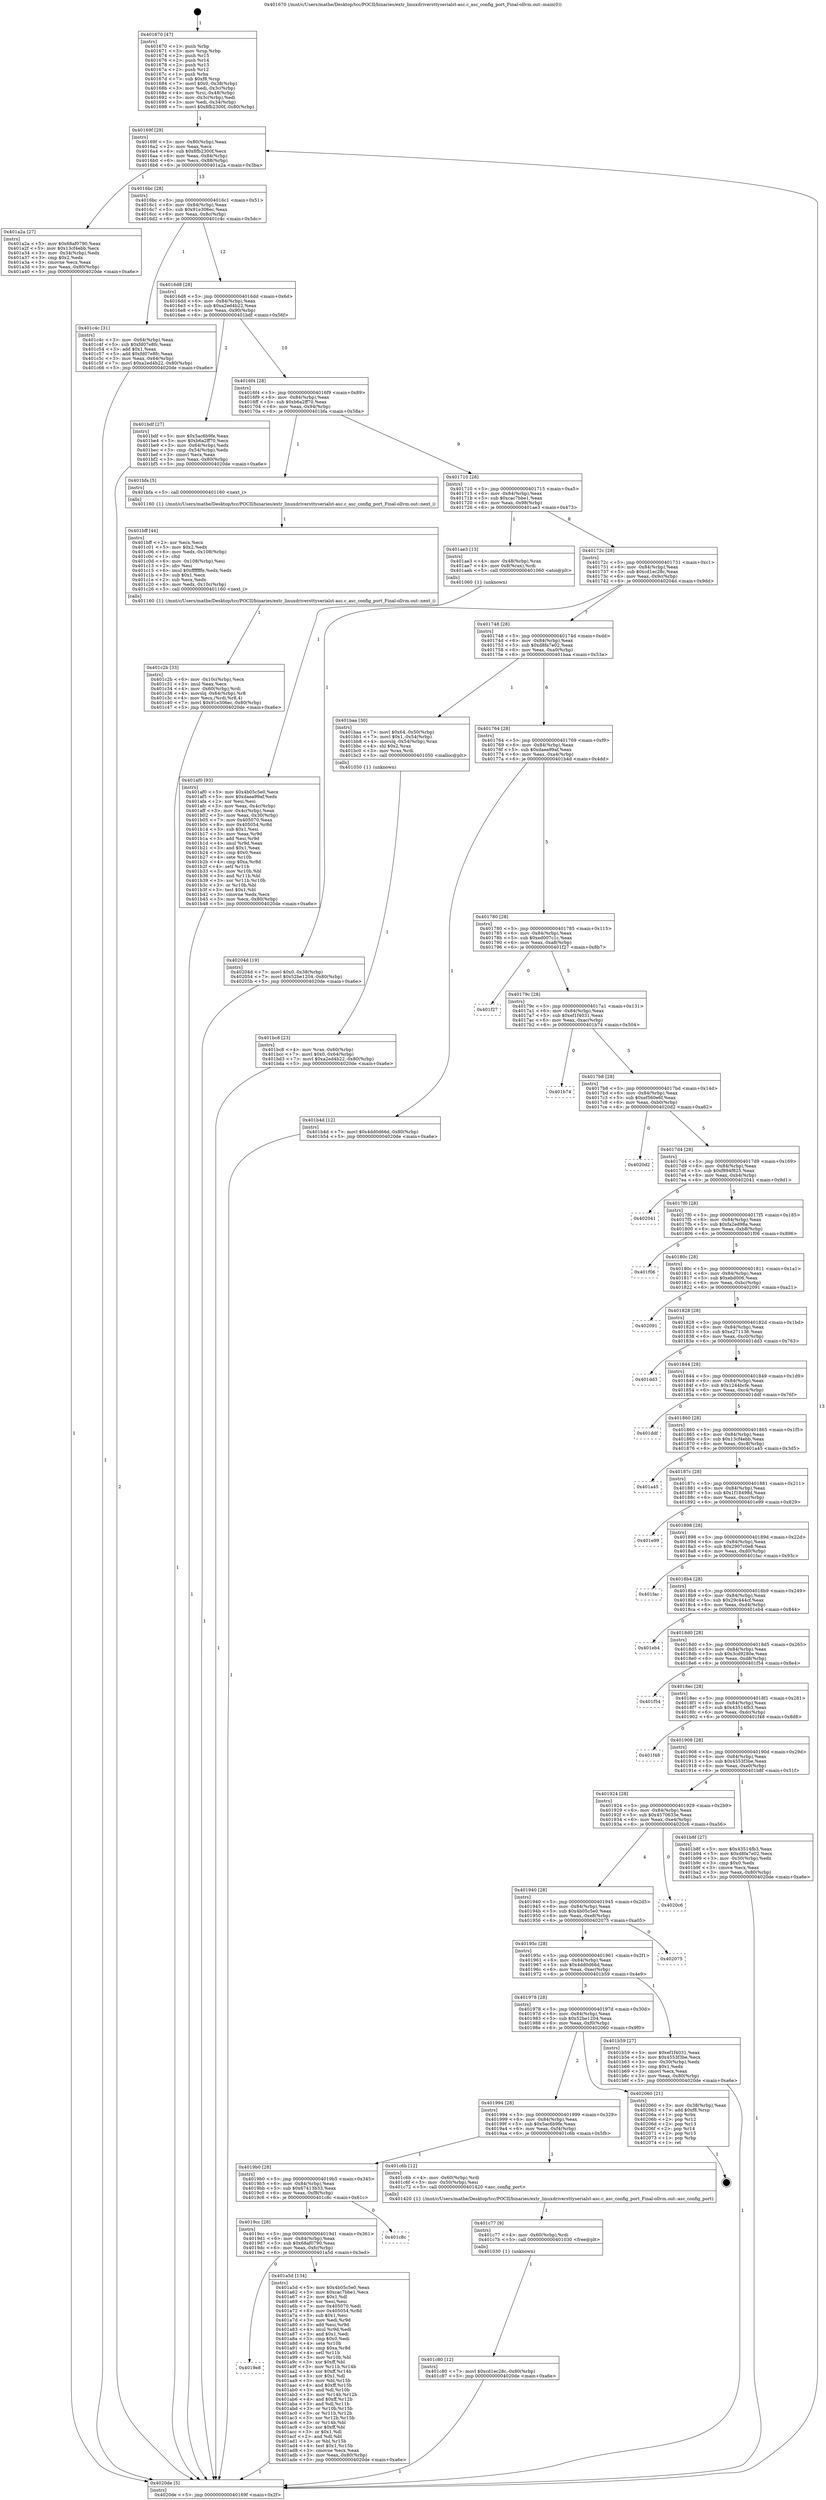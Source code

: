 digraph "0x401670" {
  label = "0x401670 (/mnt/c/Users/mathe/Desktop/tcc/POCII/binaries/extr_linuxdriversttyserialst-asc.c_asc_config_port_Final-ollvm.out::main(0))"
  labelloc = "t"
  node[shape=record]

  Entry [label="",width=0.3,height=0.3,shape=circle,fillcolor=black,style=filled]
  "0x40169f" [label="{
     0x40169f [29]\l
     | [instrs]\l
     &nbsp;&nbsp;0x40169f \<+3\>: mov -0x80(%rbp),%eax\l
     &nbsp;&nbsp;0x4016a2 \<+2\>: mov %eax,%ecx\l
     &nbsp;&nbsp;0x4016a4 \<+6\>: sub $0x8fb2300f,%ecx\l
     &nbsp;&nbsp;0x4016aa \<+6\>: mov %eax,-0x84(%rbp)\l
     &nbsp;&nbsp;0x4016b0 \<+6\>: mov %ecx,-0x88(%rbp)\l
     &nbsp;&nbsp;0x4016b6 \<+6\>: je 0000000000401a2a \<main+0x3ba\>\l
  }"]
  "0x401a2a" [label="{
     0x401a2a [27]\l
     | [instrs]\l
     &nbsp;&nbsp;0x401a2a \<+5\>: mov $0x68af0790,%eax\l
     &nbsp;&nbsp;0x401a2f \<+5\>: mov $0x13cf4ebb,%ecx\l
     &nbsp;&nbsp;0x401a34 \<+3\>: mov -0x34(%rbp),%edx\l
     &nbsp;&nbsp;0x401a37 \<+3\>: cmp $0x2,%edx\l
     &nbsp;&nbsp;0x401a3a \<+3\>: cmovne %ecx,%eax\l
     &nbsp;&nbsp;0x401a3d \<+3\>: mov %eax,-0x80(%rbp)\l
     &nbsp;&nbsp;0x401a40 \<+5\>: jmp 00000000004020de \<main+0xa6e\>\l
  }"]
  "0x4016bc" [label="{
     0x4016bc [28]\l
     | [instrs]\l
     &nbsp;&nbsp;0x4016bc \<+5\>: jmp 00000000004016c1 \<main+0x51\>\l
     &nbsp;&nbsp;0x4016c1 \<+6\>: mov -0x84(%rbp),%eax\l
     &nbsp;&nbsp;0x4016c7 \<+5\>: sub $0x91e306ec,%eax\l
     &nbsp;&nbsp;0x4016cc \<+6\>: mov %eax,-0x8c(%rbp)\l
     &nbsp;&nbsp;0x4016d2 \<+6\>: je 0000000000401c4c \<main+0x5dc\>\l
  }"]
  "0x4020de" [label="{
     0x4020de [5]\l
     | [instrs]\l
     &nbsp;&nbsp;0x4020de \<+5\>: jmp 000000000040169f \<main+0x2f\>\l
  }"]
  "0x401670" [label="{
     0x401670 [47]\l
     | [instrs]\l
     &nbsp;&nbsp;0x401670 \<+1\>: push %rbp\l
     &nbsp;&nbsp;0x401671 \<+3\>: mov %rsp,%rbp\l
     &nbsp;&nbsp;0x401674 \<+2\>: push %r15\l
     &nbsp;&nbsp;0x401676 \<+2\>: push %r14\l
     &nbsp;&nbsp;0x401678 \<+2\>: push %r13\l
     &nbsp;&nbsp;0x40167a \<+2\>: push %r12\l
     &nbsp;&nbsp;0x40167c \<+1\>: push %rbx\l
     &nbsp;&nbsp;0x40167d \<+7\>: sub $0xf8,%rsp\l
     &nbsp;&nbsp;0x401684 \<+7\>: movl $0x0,-0x38(%rbp)\l
     &nbsp;&nbsp;0x40168b \<+3\>: mov %edi,-0x3c(%rbp)\l
     &nbsp;&nbsp;0x40168e \<+4\>: mov %rsi,-0x48(%rbp)\l
     &nbsp;&nbsp;0x401692 \<+3\>: mov -0x3c(%rbp),%edi\l
     &nbsp;&nbsp;0x401695 \<+3\>: mov %edi,-0x34(%rbp)\l
     &nbsp;&nbsp;0x401698 \<+7\>: movl $0x8fb2300f,-0x80(%rbp)\l
  }"]
  Exit [label="",width=0.3,height=0.3,shape=circle,fillcolor=black,style=filled,peripheries=2]
  "0x401c4c" [label="{
     0x401c4c [31]\l
     | [instrs]\l
     &nbsp;&nbsp;0x401c4c \<+3\>: mov -0x64(%rbp),%eax\l
     &nbsp;&nbsp;0x401c4f \<+5\>: sub $0xfd07e8fc,%eax\l
     &nbsp;&nbsp;0x401c54 \<+3\>: add $0x1,%eax\l
     &nbsp;&nbsp;0x401c57 \<+5\>: add $0xfd07e8fc,%eax\l
     &nbsp;&nbsp;0x401c5c \<+3\>: mov %eax,-0x64(%rbp)\l
     &nbsp;&nbsp;0x401c5f \<+7\>: movl $0xa2ed4b22,-0x80(%rbp)\l
     &nbsp;&nbsp;0x401c66 \<+5\>: jmp 00000000004020de \<main+0xa6e\>\l
  }"]
  "0x4016d8" [label="{
     0x4016d8 [28]\l
     | [instrs]\l
     &nbsp;&nbsp;0x4016d8 \<+5\>: jmp 00000000004016dd \<main+0x6d\>\l
     &nbsp;&nbsp;0x4016dd \<+6\>: mov -0x84(%rbp),%eax\l
     &nbsp;&nbsp;0x4016e3 \<+5\>: sub $0xa2ed4b22,%eax\l
     &nbsp;&nbsp;0x4016e8 \<+6\>: mov %eax,-0x90(%rbp)\l
     &nbsp;&nbsp;0x4016ee \<+6\>: je 0000000000401bdf \<main+0x56f\>\l
  }"]
  "0x401c80" [label="{
     0x401c80 [12]\l
     | [instrs]\l
     &nbsp;&nbsp;0x401c80 \<+7\>: movl $0xcd1ec28c,-0x80(%rbp)\l
     &nbsp;&nbsp;0x401c87 \<+5\>: jmp 00000000004020de \<main+0xa6e\>\l
  }"]
  "0x401bdf" [label="{
     0x401bdf [27]\l
     | [instrs]\l
     &nbsp;&nbsp;0x401bdf \<+5\>: mov $0x5ac6b9fe,%eax\l
     &nbsp;&nbsp;0x401be4 \<+5\>: mov $0xb6a2ff70,%ecx\l
     &nbsp;&nbsp;0x401be9 \<+3\>: mov -0x64(%rbp),%edx\l
     &nbsp;&nbsp;0x401bec \<+3\>: cmp -0x54(%rbp),%edx\l
     &nbsp;&nbsp;0x401bef \<+3\>: cmovl %ecx,%eax\l
     &nbsp;&nbsp;0x401bf2 \<+3\>: mov %eax,-0x80(%rbp)\l
     &nbsp;&nbsp;0x401bf5 \<+5\>: jmp 00000000004020de \<main+0xa6e\>\l
  }"]
  "0x4016f4" [label="{
     0x4016f4 [28]\l
     | [instrs]\l
     &nbsp;&nbsp;0x4016f4 \<+5\>: jmp 00000000004016f9 \<main+0x89\>\l
     &nbsp;&nbsp;0x4016f9 \<+6\>: mov -0x84(%rbp),%eax\l
     &nbsp;&nbsp;0x4016ff \<+5\>: sub $0xb6a2ff70,%eax\l
     &nbsp;&nbsp;0x401704 \<+6\>: mov %eax,-0x94(%rbp)\l
     &nbsp;&nbsp;0x40170a \<+6\>: je 0000000000401bfa \<main+0x58a\>\l
  }"]
  "0x401c77" [label="{
     0x401c77 [9]\l
     | [instrs]\l
     &nbsp;&nbsp;0x401c77 \<+4\>: mov -0x60(%rbp),%rdi\l
     &nbsp;&nbsp;0x401c7b \<+5\>: call 0000000000401030 \<free@plt\>\l
     | [calls]\l
     &nbsp;&nbsp;0x401030 \{1\} (unknown)\l
  }"]
  "0x401bfa" [label="{
     0x401bfa [5]\l
     | [instrs]\l
     &nbsp;&nbsp;0x401bfa \<+5\>: call 0000000000401160 \<next_i\>\l
     | [calls]\l
     &nbsp;&nbsp;0x401160 \{1\} (/mnt/c/Users/mathe/Desktop/tcc/POCII/binaries/extr_linuxdriversttyserialst-asc.c_asc_config_port_Final-ollvm.out::next_i)\l
  }"]
  "0x401710" [label="{
     0x401710 [28]\l
     | [instrs]\l
     &nbsp;&nbsp;0x401710 \<+5\>: jmp 0000000000401715 \<main+0xa5\>\l
     &nbsp;&nbsp;0x401715 \<+6\>: mov -0x84(%rbp),%eax\l
     &nbsp;&nbsp;0x40171b \<+5\>: sub $0xcac7bbe1,%eax\l
     &nbsp;&nbsp;0x401720 \<+6\>: mov %eax,-0x98(%rbp)\l
     &nbsp;&nbsp;0x401726 \<+6\>: je 0000000000401ae3 \<main+0x473\>\l
  }"]
  "0x401c2b" [label="{
     0x401c2b [33]\l
     | [instrs]\l
     &nbsp;&nbsp;0x401c2b \<+6\>: mov -0x10c(%rbp),%ecx\l
     &nbsp;&nbsp;0x401c31 \<+3\>: imul %eax,%ecx\l
     &nbsp;&nbsp;0x401c34 \<+4\>: mov -0x60(%rbp),%rdi\l
     &nbsp;&nbsp;0x401c38 \<+4\>: movslq -0x64(%rbp),%r8\l
     &nbsp;&nbsp;0x401c3c \<+4\>: mov %ecx,(%rdi,%r8,4)\l
     &nbsp;&nbsp;0x401c40 \<+7\>: movl $0x91e306ec,-0x80(%rbp)\l
     &nbsp;&nbsp;0x401c47 \<+5\>: jmp 00000000004020de \<main+0xa6e\>\l
  }"]
  "0x401ae3" [label="{
     0x401ae3 [13]\l
     | [instrs]\l
     &nbsp;&nbsp;0x401ae3 \<+4\>: mov -0x48(%rbp),%rax\l
     &nbsp;&nbsp;0x401ae7 \<+4\>: mov 0x8(%rax),%rdi\l
     &nbsp;&nbsp;0x401aeb \<+5\>: call 0000000000401060 \<atoi@plt\>\l
     | [calls]\l
     &nbsp;&nbsp;0x401060 \{1\} (unknown)\l
  }"]
  "0x40172c" [label="{
     0x40172c [28]\l
     | [instrs]\l
     &nbsp;&nbsp;0x40172c \<+5\>: jmp 0000000000401731 \<main+0xc1\>\l
     &nbsp;&nbsp;0x401731 \<+6\>: mov -0x84(%rbp),%eax\l
     &nbsp;&nbsp;0x401737 \<+5\>: sub $0xcd1ec28c,%eax\l
     &nbsp;&nbsp;0x40173c \<+6\>: mov %eax,-0x9c(%rbp)\l
     &nbsp;&nbsp;0x401742 \<+6\>: je 000000000040204d \<main+0x9dd\>\l
  }"]
  "0x401bff" [label="{
     0x401bff [44]\l
     | [instrs]\l
     &nbsp;&nbsp;0x401bff \<+2\>: xor %ecx,%ecx\l
     &nbsp;&nbsp;0x401c01 \<+5\>: mov $0x2,%edx\l
     &nbsp;&nbsp;0x401c06 \<+6\>: mov %edx,-0x108(%rbp)\l
     &nbsp;&nbsp;0x401c0c \<+1\>: cltd\l
     &nbsp;&nbsp;0x401c0d \<+6\>: mov -0x108(%rbp),%esi\l
     &nbsp;&nbsp;0x401c13 \<+2\>: idiv %esi\l
     &nbsp;&nbsp;0x401c15 \<+6\>: imul $0xfffffffe,%edx,%edx\l
     &nbsp;&nbsp;0x401c1b \<+3\>: sub $0x1,%ecx\l
     &nbsp;&nbsp;0x401c1e \<+2\>: sub %ecx,%edx\l
     &nbsp;&nbsp;0x401c20 \<+6\>: mov %edx,-0x10c(%rbp)\l
     &nbsp;&nbsp;0x401c26 \<+5\>: call 0000000000401160 \<next_i\>\l
     | [calls]\l
     &nbsp;&nbsp;0x401160 \{1\} (/mnt/c/Users/mathe/Desktop/tcc/POCII/binaries/extr_linuxdriversttyserialst-asc.c_asc_config_port_Final-ollvm.out::next_i)\l
  }"]
  "0x40204d" [label="{
     0x40204d [19]\l
     | [instrs]\l
     &nbsp;&nbsp;0x40204d \<+7\>: movl $0x0,-0x38(%rbp)\l
     &nbsp;&nbsp;0x402054 \<+7\>: movl $0x52be1204,-0x80(%rbp)\l
     &nbsp;&nbsp;0x40205b \<+5\>: jmp 00000000004020de \<main+0xa6e\>\l
  }"]
  "0x401748" [label="{
     0x401748 [28]\l
     | [instrs]\l
     &nbsp;&nbsp;0x401748 \<+5\>: jmp 000000000040174d \<main+0xdd\>\l
     &nbsp;&nbsp;0x40174d \<+6\>: mov -0x84(%rbp),%eax\l
     &nbsp;&nbsp;0x401753 \<+5\>: sub $0xd8fa7e02,%eax\l
     &nbsp;&nbsp;0x401758 \<+6\>: mov %eax,-0xa0(%rbp)\l
     &nbsp;&nbsp;0x40175e \<+6\>: je 0000000000401baa \<main+0x53a\>\l
  }"]
  "0x401bc8" [label="{
     0x401bc8 [23]\l
     | [instrs]\l
     &nbsp;&nbsp;0x401bc8 \<+4\>: mov %rax,-0x60(%rbp)\l
     &nbsp;&nbsp;0x401bcc \<+7\>: movl $0x0,-0x64(%rbp)\l
     &nbsp;&nbsp;0x401bd3 \<+7\>: movl $0xa2ed4b22,-0x80(%rbp)\l
     &nbsp;&nbsp;0x401bda \<+5\>: jmp 00000000004020de \<main+0xa6e\>\l
  }"]
  "0x401baa" [label="{
     0x401baa [30]\l
     | [instrs]\l
     &nbsp;&nbsp;0x401baa \<+7\>: movl $0x64,-0x50(%rbp)\l
     &nbsp;&nbsp;0x401bb1 \<+7\>: movl $0x1,-0x54(%rbp)\l
     &nbsp;&nbsp;0x401bb8 \<+4\>: movslq -0x54(%rbp),%rax\l
     &nbsp;&nbsp;0x401bbc \<+4\>: shl $0x2,%rax\l
     &nbsp;&nbsp;0x401bc0 \<+3\>: mov %rax,%rdi\l
     &nbsp;&nbsp;0x401bc3 \<+5\>: call 0000000000401050 \<malloc@plt\>\l
     | [calls]\l
     &nbsp;&nbsp;0x401050 \{1\} (unknown)\l
  }"]
  "0x401764" [label="{
     0x401764 [28]\l
     | [instrs]\l
     &nbsp;&nbsp;0x401764 \<+5\>: jmp 0000000000401769 \<main+0xf9\>\l
     &nbsp;&nbsp;0x401769 \<+6\>: mov -0x84(%rbp),%eax\l
     &nbsp;&nbsp;0x40176f \<+5\>: sub $0xdaea99af,%eax\l
     &nbsp;&nbsp;0x401774 \<+6\>: mov %eax,-0xa4(%rbp)\l
     &nbsp;&nbsp;0x40177a \<+6\>: je 0000000000401b4d \<main+0x4dd\>\l
  }"]
  "0x401af0" [label="{
     0x401af0 [93]\l
     | [instrs]\l
     &nbsp;&nbsp;0x401af0 \<+5\>: mov $0x4b05c5e0,%ecx\l
     &nbsp;&nbsp;0x401af5 \<+5\>: mov $0xdaea99af,%edx\l
     &nbsp;&nbsp;0x401afa \<+2\>: xor %esi,%esi\l
     &nbsp;&nbsp;0x401afc \<+3\>: mov %eax,-0x4c(%rbp)\l
     &nbsp;&nbsp;0x401aff \<+3\>: mov -0x4c(%rbp),%eax\l
     &nbsp;&nbsp;0x401b02 \<+3\>: mov %eax,-0x30(%rbp)\l
     &nbsp;&nbsp;0x401b05 \<+7\>: mov 0x405070,%eax\l
     &nbsp;&nbsp;0x401b0c \<+8\>: mov 0x405054,%r8d\l
     &nbsp;&nbsp;0x401b14 \<+3\>: sub $0x1,%esi\l
     &nbsp;&nbsp;0x401b17 \<+3\>: mov %eax,%r9d\l
     &nbsp;&nbsp;0x401b1a \<+3\>: add %esi,%r9d\l
     &nbsp;&nbsp;0x401b1d \<+4\>: imul %r9d,%eax\l
     &nbsp;&nbsp;0x401b21 \<+3\>: and $0x1,%eax\l
     &nbsp;&nbsp;0x401b24 \<+3\>: cmp $0x0,%eax\l
     &nbsp;&nbsp;0x401b27 \<+4\>: sete %r10b\l
     &nbsp;&nbsp;0x401b2b \<+4\>: cmp $0xa,%r8d\l
     &nbsp;&nbsp;0x401b2f \<+4\>: setl %r11b\l
     &nbsp;&nbsp;0x401b33 \<+3\>: mov %r10b,%bl\l
     &nbsp;&nbsp;0x401b36 \<+3\>: and %r11b,%bl\l
     &nbsp;&nbsp;0x401b39 \<+3\>: xor %r11b,%r10b\l
     &nbsp;&nbsp;0x401b3c \<+3\>: or %r10b,%bl\l
     &nbsp;&nbsp;0x401b3f \<+3\>: test $0x1,%bl\l
     &nbsp;&nbsp;0x401b42 \<+3\>: cmovne %edx,%ecx\l
     &nbsp;&nbsp;0x401b45 \<+3\>: mov %ecx,-0x80(%rbp)\l
     &nbsp;&nbsp;0x401b48 \<+5\>: jmp 00000000004020de \<main+0xa6e\>\l
  }"]
  "0x401b4d" [label="{
     0x401b4d [12]\l
     | [instrs]\l
     &nbsp;&nbsp;0x401b4d \<+7\>: movl $0x4dd0d66d,-0x80(%rbp)\l
     &nbsp;&nbsp;0x401b54 \<+5\>: jmp 00000000004020de \<main+0xa6e\>\l
  }"]
  "0x401780" [label="{
     0x401780 [28]\l
     | [instrs]\l
     &nbsp;&nbsp;0x401780 \<+5\>: jmp 0000000000401785 \<main+0x115\>\l
     &nbsp;&nbsp;0x401785 \<+6\>: mov -0x84(%rbp),%eax\l
     &nbsp;&nbsp;0x40178b \<+5\>: sub $0xed007c1c,%eax\l
     &nbsp;&nbsp;0x401790 \<+6\>: mov %eax,-0xa8(%rbp)\l
     &nbsp;&nbsp;0x401796 \<+6\>: je 0000000000401f27 \<main+0x8b7\>\l
  }"]
  "0x4019e8" [label="{
     0x4019e8\l
  }", style=dashed]
  "0x401f27" [label="{
     0x401f27\l
  }", style=dashed]
  "0x40179c" [label="{
     0x40179c [28]\l
     | [instrs]\l
     &nbsp;&nbsp;0x40179c \<+5\>: jmp 00000000004017a1 \<main+0x131\>\l
     &nbsp;&nbsp;0x4017a1 \<+6\>: mov -0x84(%rbp),%eax\l
     &nbsp;&nbsp;0x4017a7 \<+5\>: sub $0xef1f4031,%eax\l
     &nbsp;&nbsp;0x4017ac \<+6\>: mov %eax,-0xac(%rbp)\l
     &nbsp;&nbsp;0x4017b2 \<+6\>: je 0000000000401b74 \<main+0x504\>\l
  }"]
  "0x401a5d" [label="{
     0x401a5d [134]\l
     | [instrs]\l
     &nbsp;&nbsp;0x401a5d \<+5\>: mov $0x4b05c5e0,%eax\l
     &nbsp;&nbsp;0x401a62 \<+5\>: mov $0xcac7bbe1,%ecx\l
     &nbsp;&nbsp;0x401a67 \<+2\>: mov $0x1,%dl\l
     &nbsp;&nbsp;0x401a69 \<+2\>: xor %esi,%esi\l
     &nbsp;&nbsp;0x401a6b \<+7\>: mov 0x405070,%edi\l
     &nbsp;&nbsp;0x401a72 \<+8\>: mov 0x405054,%r8d\l
     &nbsp;&nbsp;0x401a7a \<+3\>: sub $0x1,%esi\l
     &nbsp;&nbsp;0x401a7d \<+3\>: mov %edi,%r9d\l
     &nbsp;&nbsp;0x401a80 \<+3\>: add %esi,%r9d\l
     &nbsp;&nbsp;0x401a83 \<+4\>: imul %r9d,%edi\l
     &nbsp;&nbsp;0x401a87 \<+3\>: and $0x1,%edi\l
     &nbsp;&nbsp;0x401a8a \<+3\>: cmp $0x0,%edi\l
     &nbsp;&nbsp;0x401a8d \<+4\>: sete %r10b\l
     &nbsp;&nbsp;0x401a91 \<+4\>: cmp $0xa,%r8d\l
     &nbsp;&nbsp;0x401a95 \<+4\>: setl %r11b\l
     &nbsp;&nbsp;0x401a99 \<+3\>: mov %r10b,%bl\l
     &nbsp;&nbsp;0x401a9c \<+3\>: xor $0xff,%bl\l
     &nbsp;&nbsp;0x401a9f \<+3\>: mov %r11b,%r14b\l
     &nbsp;&nbsp;0x401aa2 \<+4\>: xor $0xff,%r14b\l
     &nbsp;&nbsp;0x401aa6 \<+3\>: xor $0x1,%dl\l
     &nbsp;&nbsp;0x401aa9 \<+3\>: mov %bl,%r15b\l
     &nbsp;&nbsp;0x401aac \<+4\>: and $0xff,%r15b\l
     &nbsp;&nbsp;0x401ab0 \<+3\>: and %dl,%r10b\l
     &nbsp;&nbsp;0x401ab3 \<+3\>: mov %r14b,%r12b\l
     &nbsp;&nbsp;0x401ab6 \<+4\>: and $0xff,%r12b\l
     &nbsp;&nbsp;0x401aba \<+3\>: and %dl,%r11b\l
     &nbsp;&nbsp;0x401abd \<+3\>: or %r10b,%r15b\l
     &nbsp;&nbsp;0x401ac0 \<+3\>: or %r11b,%r12b\l
     &nbsp;&nbsp;0x401ac3 \<+3\>: xor %r12b,%r15b\l
     &nbsp;&nbsp;0x401ac6 \<+3\>: or %r14b,%bl\l
     &nbsp;&nbsp;0x401ac9 \<+3\>: xor $0xff,%bl\l
     &nbsp;&nbsp;0x401acc \<+3\>: or $0x1,%dl\l
     &nbsp;&nbsp;0x401acf \<+2\>: and %dl,%bl\l
     &nbsp;&nbsp;0x401ad1 \<+3\>: or %bl,%r15b\l
     &nbsp;&nbsp;0x401ad4 \<+4\>: test $0x1,%r15b\l
     &nbsp;&nbsp;0x401ad8 \<+3\>: cmovne %ecx,%eax\l
     &nbsp;&nbsp;0x401adb \<+3\>: mov %eax,-0x80(%rbp)\l
     &nbsp;&nbsp;0x401ade \<+5\>: jmp 00000000004020de \<main+0xa6e\>\l
  }"]
  "0x401b74" [label="{
     0x401b74\l
  }", style=dashed]
  "0x4017b8" [label="{
     0x4017b8 [28]\l
     | [instrs]\l
     &nbsp;&nbsp;0x4017b8 \<+5\>: jmp 00000000004017bd \<main+0x14d\>\l
     &nbsp;&nbsp;0x4017bd \<+6\>: mov -0x84(%rbp),%eax\l
     &nbsp;&nbsp;0x4017c3 \<+5\>: sub $0xef560e6f,%eax\l
     &nbsp;&nbsp;0x4017c8 \<+6\>: mov %eax,-0xb0(%rbp)\l
     &nbsp;&nbsp;0x4017ce \<+6\>: je 00000000004020d2 \<main+0xa62\>\l
  }"]
  "0x4019cc" [label="{
     0x4019cc [28]\l
     | [instrs]\l
     &nbsp;&nbsp;0x4019cc \<+5\>: jmp 00000000004019d1 \<main+0x361\>\l
     &nbsp;&nbsp;0x4019d1 \<+6\>: mov -0x84(%rbp),%eax\l
     &nbsp;&nbsp;0x4019d7 \<+5\>: sub $0x68af0790,%eax\l
     &nbsp;&nbsp;0x4019dc \<+6\>: mov %eax,-0xfc(%rbp)\l
     &nbsp;&nbsp;0x4019e2 \<+6\>: je 0000000000401a5d \<main+0x3ed\>\l
  }"]
  "0x4020d2" [label="{
     0x4020d2\l
  }", style=dashed]
  "0x4017d4" [label="{
     0x4017d4 [28]\l
     | [instrs]\l
     &nbsp;&nbsp;0x4017d4 \<+5\>: jmp 00000000004017d9 \<main+0x169\>\l
     &nbsp;&nbsp;0x4017d9 \<+6\>: mov -0x84(%rbp),%eax\l
     &nbsp;&nbsp;0x4017df \<+5\>: sub $0xf894f825,%eax\l
     &nbsp;&nbsp;0x4017e4 \<+6\>: mov %eax,-0xb4(%rbp)\l
     &nbsp;&nbsp;0x4017ea \<+6\>: je 0000000000402041 \<main+0x9d1\>\l
  }"]
  "0x401c8c" [label="{
     0x401c8c\l
  }", style=dashed]
  "0x402041" [label="{
     0x402041\l
  }", style=dashed]
  "0x4017f0" [label="{
     0x4017f0 [28]\l
     | [instrs]\l
     &nbsp;&nbsp;0x4017f0 \<+5\>: jmp 00000000004017f5 \<main+0x185\>\l
     &nbsp;&nbsp;0x4017f5 \<+6\>: mov -0x84(%rbp),%eax\l
     &nbsp;&nbsp;0x4017fb \<+5\>: sub $0xfa2ed98a,%eax\l
     &nbsp;&nbsp;0x401800 \<+6\>: mov %eax,-0xb8(%rbp)\l
     &nbsp;&nbsp;0x401806 \<+6\>: je 0000000000401f06 \<main+0x896\>\l
  }"]
  "0x4019b0" [label="{
     0x4019b0 [28]\l
     | [instrs]\l
     &nbsp;&nbsp;0x4019b0 \<+5\>: jmp 00000000004019b5 \<main+0x345\>\l
     &nbsp;&nbsp;0x4019b5 \<+6\>: mov -0x84(%rbp),%eax\l
     &nbsp;&nbsp;0x4019bb \<+5\>: sub $0x67413b33,%eax\l
     &nbsp;&nbsp;0x4019c0 \<+6\>: mov %eax,-0xf8(%rbp)\l
     &nbsp;&nbsp;0x4019c6 \<+6\>: je 0000000000401c8c \<main+0x61c\>\l
  }"]
  "0x401f06" [label="{
     0x401f06\l
  }", style=dashed]
  "0x40180c" [label="{
     0x40180c [28]\l
     | [instrs]\l
     &nbsp;&nbsp;0x40180c \<+5\>: jmp 0000000000401811 \<main+0x1a1\>\l
     &nbsp;&nbsp;0x401811 \<+6\>: mov -0x84(%rbp),%eax\l
     &nbsp;&nbsp;0x401817 \<+5\>: sub $0xebd006,%eax\l
     &nbsp;&nbsp;0x40181c \<+6\>: mov %eax,-0xbc(%rbp)\l
     &nbsp;&nbsp;0x401822 \<+6\>: je 0000000000402091 \<main+0xa21\>\l
  }"]
  "0x401c6b" [label="{
     0x401c6b [12]\l
     | [instrs]\l
     &nbsp;&nbsp;0x401c6b \<+4\>: mov -0x60(%rbp),%rdi\l
     &nbsp;&nbsp;0x401c6f \<+3\>: mov -0x50(%rbp),%esi\l
     &nbsp;&nbsp;0x401c72 \<+5\>: call 0000000000401420 \<asc_config_port\>\l
     | [calls]\l
     &nbsp;&nbsp;0x401420 \{1\} (/mnt/c/Users/mathe/Desktop/tcc/POCII/binaries/extr_linuxdriversttyserialst-asc.c_asc_config_port_Final-ollvm.out::asc_config_port)\l
  }"]
  "0x402091" [label="{
     0x402091\l
  }", style=dashed]
  "0x401828" [label="{
     0x401828 [28]\l
     | [instrs]\l
     &nbsp;&nbsp;0x401828 \<+5\>: jmp 000000000040182d \<main+0x1bd\>\l
     &nbsp;&nbsp;0x40182d \<+6\>: mov -0x84(%rbp),%eax\l
     &nbsp;&nbsp;0x401833 \<+5\>: sub $0xe271136,%eax\l
     &nbsp;&nbsp;0x401838 \<+6\>: mov %eax,-0xc0(%rbp)\l
     &nbsp;&nbsp;0x40183e \<+6\>: je 0000000000401dd3 \<main+0x763\>\l
  }"]
  "0x401994" [label="{
     0x401994 [28]\l
     | [instrs]\l
     &nbsp;&nbsp;0x401994 \<+5\>: jmp 0000000000401999 \<main+0x329\>\l
     &nbsp;&nbsp;0x401999 \<+6\>: mov -0x84(%rbp),%eax\l
     &nbsp;&nbsp;0x40199f \<+5\>: sub $0x5ac6b9fe,%eax\l
     &nbsp;&nbsp;0x4019a4 \<+6\>: mov %eax,-0xf4(%rbp)\l
     &nbsp;&nbsp;0x4019aa \<+6\>: je 0000000000401c6b \<main+0x5fb\>\l
  }"]
  "0x401dd3" [label="{
     0x401dd3\l
  }", style=dashed]
  "0x401844" [label="{
     0x401844 [28]\l
     | [instrs]\l
     &nbsp;&nbsp;0x401844 \<+5\>: jmp 0000000000401849 \<main+0x1d9\>\l
     &nbsp;&nbsp;0x401849 \<+6\>: mov -0x84(%rbp),%eax\l
     &nbsp;&nbsp;0x40184f \<+5\>: sub $0x1244bcfe,%eax\l
     &nbsp;&nbsp;0x401854 \<+6\>: mov %eax,-0xc4(%rbp)\l
     &nbsp;&nbsp;0x40185a \<+6\>: je 0000000000401ddf \<main+0x76f\>\l
  }"]
  "0x402060" [label="{
     0x402060 [21]\l
     | [instrs]\l
     &nbsp;&nbsp;0x402060 \<+3\>: mov -0x38(%rbp),%eax\l
     &nbsp;&nbsp;0x402063 \<+7\>: add $0xf8,%rsp\l
     &nbsp;&nbsp;0x40206a \<+1\>: pop %rbx\l
     &nbsp;&nbsp;0x40206b \<+2\>: pop %r12\l
     &nbsp;&nbsp;0x40206d \<+2\>: pop %r13\l
     &nbsp;&nbsp;0x40206f \<+2\>: pop %r14\l
     &nbsp;&nbsp;0x402071 \<+2\>: pop %r15\l
     &nbsp;&nbsp;0x402073 \<+1\>: pop %rbp\l
     &nbsp;&nbsp;0x402074 \<+1\>: ret\l
  }"]
  "0x401ddf" [label="{
     0x401ddf\l
  }", style=dashed]
  "0x401860" [label="{
     0x401860 [28]\l
     | [instrs]\l
     &nbsp;&nbsp;0x401860 \<+5\>: jmp 0000000000401865 \<main+0x1f5\>\l
     &nbsp;&nbsp;0x401865 \<+6\>: mov -0x84(%rbp),%eax\l
     &nbsp;&nbsp;0x40186b \<+5\>: sub $0x13cf4ebb,%eax\l
     &nbsp;&nbsp;0x401870 \<+6\>: mov %eax,-0xc8(%rbp)\l
     &nbsp;&nbsp;0x401876 \<+6\>: je 0000000000401a45 \<main+0x3d5\>\l
  }"]
  "0x401978" [label="{
     0x401978 [28]\l
     | [instrs]\l
     &nbsp;&nbsp;0x401978 \<+5\>: jmp 000000000040197d \<main+0x30d\>\l
     &nbsp;&nbsp;0x40197d \<+6\>: mov -0x84(%rbp),%eax\l
     &nbsp;&nbsp;0x401983 \<+5\>: sub $0x52be1204,%eax\l
     &nbsp;&nbsp;0x401988 \<+6\>: mov %eax,-0xf0(%rbp)\l
     &nbsp;&nbsp;0x40198e \<+6\>: je 0000000000402060 \<main+0x9f0\>\l
  }"]
  "0x401a45" [label="{
     0x401a45\l
  }", style=dashed]
  "0x40187c" [label="{
     0x40187c [28]\l
     | [instrs]\l
     &nbsp;&nbsp;0x40187c \<+5\>: jmp 0000000000401881 \<main+0x211\>\l
     &nbsp;&nbsp;0x401881 \<+6\>: mov -0x84(%rbp),%eax\l
     &nbsp;&nbsp;0x401887 \<+5\>: sub $0x1f18498d,%eax\l
     &nbsp;&nbsp;0x40188c \<+6\>: mov %eax,-0xcc(%rbp)\l
     &nbsp;&nbsp;0x401892 \<+6\>: je 0000000000401e99 \<main+0x829\>\l
  }"]
  "0x401b59" [label="{
     0x401b59 [27]\l
     | [instrs]\l
     &nbsp;&nbsp;0x401b59 \<+5\>: mov $0xef1f4031,%eax\l
     &nbsp;&nbsp;0x401b5e \<+5\>: mov $0x4553f3be,%ecx\l
     &nbsp;&nbsp;0x401b63 \<+3\>: mov -0x30(%rbp),%edx\l
     &nbsp;&nbsp;0x401b66 \<+3\>: cmp $0x1,%edx\l
     &nbsp;&nbsp;0x401b69 \<+3\>: cmovl %ecx,%eax\l
     &nbsp;&nbsp;0x401b6c \<+3\>: mov %eax,-0x80(%rbp)\l
     &nbsp;&nbsp;0x401b6f \<+5\>: jmp 00000000004020de \<main+0xa6e\>\l
  }"]
  "0x401e99" [label="{
     0x401e99\l
  }", style=dashed]
  "0x401898" [label="{
     0x401898 [28]\l
     | [instrs]\l
     &nbsp;&nbsp;0x401898 \<+5\>: jmp 000000000040189d \<main+0x22d\>\l
     &nbsp;&nbsp;0x40189d \<+6\>: mov -0x84(%rbp),%eax\l
     &nbsp;&nbsp;0x4018a3 \<+5\>: sub $0x2907c0e8,%eax\l
     &nbsp;&nbsp;0x4018a8 \<+6\>: mov %eax,-0xd0(%rbp)\l
     &nbsp;&nbsp;0x4018ae \<+6\>: je 0000000000401fac \<main+0x93c\>\l
  }"]
  "0x40195c" [label="{
     0x40195c [28]\l
     | [instrs]\l
     &nbsp;&nbsp;0x40195c \<+5\>: jmp 0000000000401961 \<main+0x2f1\>\l
     &nbsp;&nbsp;0x401961 \<+6\>: mov -0x84(%rbp),%eax\l
     &nbsp;&nbsp;0x401967 \<+5\>: sub $0x4dd0d66d,%eax\l
     &nbsp;&nbsp;0x40196c \<+6\>: mov %eax,-0xec(%rbp)\l
     &nbsp;&nbsp;0x401972 \<+6\>: je 0000000000401b59 \<main+0x4e9\>\l
  }"]
  "0x401fac" [label="{
     0x401fac\l
  }", style=dashed]
  "0x4018b4" [label="{
     0x4018b4 [28]\l
     | [instrs]\l
     &nbsp;&nbsp;0x4018b4 \<+5\>: jmp 00000000004018b9 \<main+0x249\>\l
     &nbsp;&nbsp;0x4018b9 \<+6\>: mov -0x84(%rbp),%eax\l
     &nbsp;&nbsp;0x4018bf \<+5\>: sub $0x29c444cf,%eax\l
     &nbsp;&nbsp;0x4018c4 \<+6\>: mov %eax,-0xd4(%rbp)\l
     &nbsp;&nbsp;0x4018ca \<+6\>: je 0000000000401eb4 \<main+0x844\>\l
  }"]
  "0x402075" [label="{
     0x402075\l
  }", style=dashed]
  "0x401eb4" [label="{
     0x401eb4\l
  }", style=dashed]
  "0x4018d0" [label="{
     0x4018d0 [28]\l
     | [instrs]\l
     &nbsp;&nbsp;0x4018d0 \<+5\>: jmp 00000000004018d5 \<main+0x265\>\l
     &nbsp;&nbsp;0x4018d5 \<+6\>: mov -0x84(%rbp),%eax\l
     &nbsp;&nbsp;0x4018db \<+5\>: sub $0x3cd9280e,%eax\l
     &nbsp;&nbsp;0x4018e0 \<+6\>: mov %eax,-0xd8(%rbp)\l
     &nbsp;&nbsp;0x4018e6 \<+6\>: je 0000000000401f54 \<main+0x8e4\>\l
  }"]
  "0x401940" [label="{
     0x401940 [28]\l
     | [instrs]\l
     &nbsp;&nbsp;0x401940 \<+5\>: jmp 0000000000401945 \<main+0x2d5\>\l
     &nbsp;&nbsp;0x401945 \<+6\>: mov -0x84(%rbp),%eax\l
     &nbsp;&nbsp;0x40194b \<+5\>: sub $0x4b05c5e0,%eax\l
     &nbsp;&nbsp;0x401950 \<+6\>: mov %eax,-0xe8(%rbp)\l
     &nbsp;&nbsp;0x401956 \<+6\>: je 0000000000402075 \<main+0xa05\>\l
  }"]
  "0x401f54" [label="{
     0x401f54\l
  }", style=dashed]
  "0x4018ec" [label="{
     0x4018ec [28]\l
     | [instrs]\l
     &nbsp;&nbsp;0x4018ec \<+5\>: jmp 00000000004018f1 \<main+0x281\>\l
     &nbsp;&nbsp;0x4018f1 \<+6\>: mov -0x84(%rbp),%eax\l
     &nbsp;&nbsp;0x4018f7 \<+5\>: sub $0x43514fb3,%eax\l
     &nbsp;&nbsp;0x4018fc \<+6\>: mov %eax,-0xdc(%rbp)\l
     &nbsp;&nbsp;0x401902 \<+6\>: je 0000000000401f48 \<main+0x8d8\>\l
  }"]
  "0x4020c6" [label="{
     0x4020c6\l
  }", style=dashed]
  "0x401f48" [label="{
     0x401f48\l
  }", style=dashed]
  "0x401908" [label="{
     0x401908 [28]\l
     | [instrs]\l
     &nbsp;&nbsp;0x401908 \<+5\>: jmp 000000000040190d \<main+0x29d\>\l
     &nbsp;&nbsp;0x40190d \<+6\>: mov -0x84(%rbp),%eax\l
     &nbsp;&nbsp;0x401913 \<+5\>: sub $0x4553f3be,%eax\l
     &nbsp;&nbsp;0x401918 \<+6\>: mov %eax,-0xe0(%rbp)\l
     &nbsp;&nbsp;0x40191e \<+6\>: je 0000000000401b8f \<main+0x51f\>\l
  }"]
  "0x401924" [label="{
     0x401924 [28]\l
     | [instrs]\l
     &nbsp;&nbsp;0x401924 \<+5\>: jmp 0000000000401929 \<main+0x2b9\>\l
     &nbsp;&nbsp;0x401929 \<+6\>: mov -0x84(%rbp),%eax\l
     &nbsp;&nbsp;0x40192f \<+5\>: sub $0x4570633e,%eax\l
     &nbsp;&nbsp;0x401934 \<+6\>: mov %eax,-0xe4(%rbp)\l
     &nbsp;&nbsp;0x40193a \<+6\>: je 00000000004020c6 \<main+0xa56\>\l
  }"]
  "0x401b8f" [label="{
     0x401b8f [27]\l
     | [instrs]\l
     &nbsp;&nbsp;0x401b8f \<+5\>: mov $0x43514fb3,%eax\l
     &nbsp;&nbsp;0x401b94 \<+5\>: mov $0xd8fa7e02,%ecx\l
     &nbsp;&nbsp;0x401b99 \<+3\>: mov -0x30(%rbp),%edx\l
     &nbsp;&nbsp;0x401b9c \<+3\>: cmp $0x0,%edx\l
     &nbsp;&nbsp;0x401b9f \<+3\>: cmove %ecx,%eax\l
     &nbsp;&nbsp;0x401ba2 \<+3\>: mov %eax,-0x80(%rbp)\l
     &nbsp;&nbsp;0x401ba5 \<+5\>: jmp 00000000004020de \<main+0xa6e\>\l
  }"]
  Entry -> "0x401670" [label=" 1"]
  "0x40169f" -> "0x401a2a" [label=" 1"]
  "0x40169f" -> "0x4016bc" [label=" 13"]
  "0x401a2a" -> "0x4020de" [label=" 1"]
  "0x401670" -> "0x40169f" [label=" 1"]
  "0x4020de" -> "0x40169f" [label=" 13"]
  "0x402060" -> Exit [label=" 1"]
  "0x4016bc" -> "0x401c4c" [label=" 1"]
  "0x4016bc" -> "0x4016d8" [label=" 12"]
  "0x40204d" -> "0x4020de" [label=" 1"]
  "0x4016d8" -> "0x401bdf" [label=" 2"]
  "0x4016d8" -> "0x4016f4" [label=" 10"]
  "0x401c80" -> "0x4020de" [label=" 1"]
  "0x4016f4" -> "0x401bfa" [label=" 1"]
  "0x4016f4" -> "0x401710" [label=" 9"]
  "0x401c77" -> "0x401c80" [label=" 1"]
  "0x401710" -> "0x401ae3" [label=" 1"]
  "0x401710" -> "0x40172c" [label=" 8"]
  "0x401c6b" -> "0x401c77" [label=" 1"]
  "0x40172c" -> "0x40204d" [label=" 1"]
  "0x40172c" -> "0x401748" [label=" 7"]
  "0x401c4c" -> "0x4020de" [label=" 1"]
  "0x401748" -> "0x401baa" [label=" 1"]
  "0x401748" -> "0x401764" [label=" 6"]
  "0x401c2b" -> "0x4020de" [label=" 1"]
  "0x401764" -> "0x401b4d" [label=" 1"]
  "0x401764" -> "0x401780" [label=" 5"]
  "0x401bff" -> "0x401c2b" [label=" 1"]
  "0x401780" -> "0x401f27" [label=" 0"]
  "0x401780" -> "0x40179c" [label=" 5"]
  "0x401bfa" -> "0x401bff" [label=" 1"]
  "0x40179c" -> "0x401b74" [label=" 0"]
  "0x40179c" -> "0x4017b8" [label=" 5"]
  "0x401bdf" -> "0x4020de" [label=" 2"]
  "0x4017b8" -> "0x4020d2" [label=" 0"]
  "0x4017b8" -> "0x4017d4" [label=" 5"]
  "0x401baa" -> "0x401bc8" [label=" 1"]
  "0x4017d4" -> "0x402041" [label=" 0"]
  "0x4017d4" -> "0x4017f0" [label=" 5"]
  "0x401b8f" -> "0x4020de" [label=" 1"]
  "0x4017f0" -> "0x401f06" [label=" 0"]
  "0x4017f0" -> "0x40180c" [label=" 5"]
  "0x401b4d" -> "0x4020de" [label=" 1"]
  "0x40180c" -> "0x402091" [label=" 0"]
  "0x40180c" -> "0x401828" [label=" 5"]
  "0x401af0" -> "0x4020de" [label=" 1"]
  "0x401828" -> "0x401dd3" [label=" 0"]
  "0x401828" -> "0x401844" [label=" 5"]
  "0x401a5d" -> "0x4020de" [label=" 1"]
  "0x401844" -> "0x401ddf" [label=" 0"]
  "0x401844" -> "0x401860" [label=" 5"]
  "0x4019cc" -> "0x4019e8" [label=" 0"]
  "0x401860" -> "0x401a45" [label=" 0"]
  "0x401860" -> "0x40187c" [label=" 5"]
  "0x401bc8" -> "0x4020de" [label=" 1"]
  "0x40187c" -> "0x401e99" [label=" 0"]
  "0x40187c" -> "0x401898" [label=" 5"]
  "0x4019b0" -> "0x4019cc" [label=" 1"]
  "0x401898" -> "0x401fac" [label=" 0"]
  "0x401898" -> "0x4018b4" [label=" 5"]
  "0x401b59" -> "0x4020de" [label=" 1"]
  "0x4018b4" -> "0x401eb4" [label=" 0"]
  "0x4018b4" -> "0x4018d0" [label=" 5"]
  "0x401994" -> "0x4019b0" [label=" 1"]
  "0x4018d0" -> "0x401f54" [label=" 0"]
  "0x4018d0" -> "0x4018ec" [label=" 5"]
  "0x401ae3" -> "0x401af0" [label=" 1"]
  "0x4018ec" -> "0x401f48" [label=" 0"]
  "0x4018ec" -> "0x401908" [label=" 5"]
  "0x401978" -> "0x401994" [label=" 2"]
  "0x401908" -> "0x401b8f" [label=" 1"]
  "0x401908" -> "0x401924" [label=" 4"]
  "0x401978" -> "0x402060" [label=" 1"]
  "0x401924" -> "0x4020c6" [label=" 0"]
  "0x401924" -> "0x401940" [label=" 4"]
  "0x401994" -> "0x401c6b" [label=" 1"]
  "0x401940" -> "0x402075" [label=" 0"]
  "0x401940" -> "0x40195c" [label=" 4"]
  "0x4019b0" -> "0x401c8c" [label=" 0"]
  "0x40195c" -> "0x401b59" [label=" 1"]
  "0x40195c" -> "0x401978" [label=" 3"]
  "0x4019cc" -> "0x401a5d" [label=" 1"]
}

